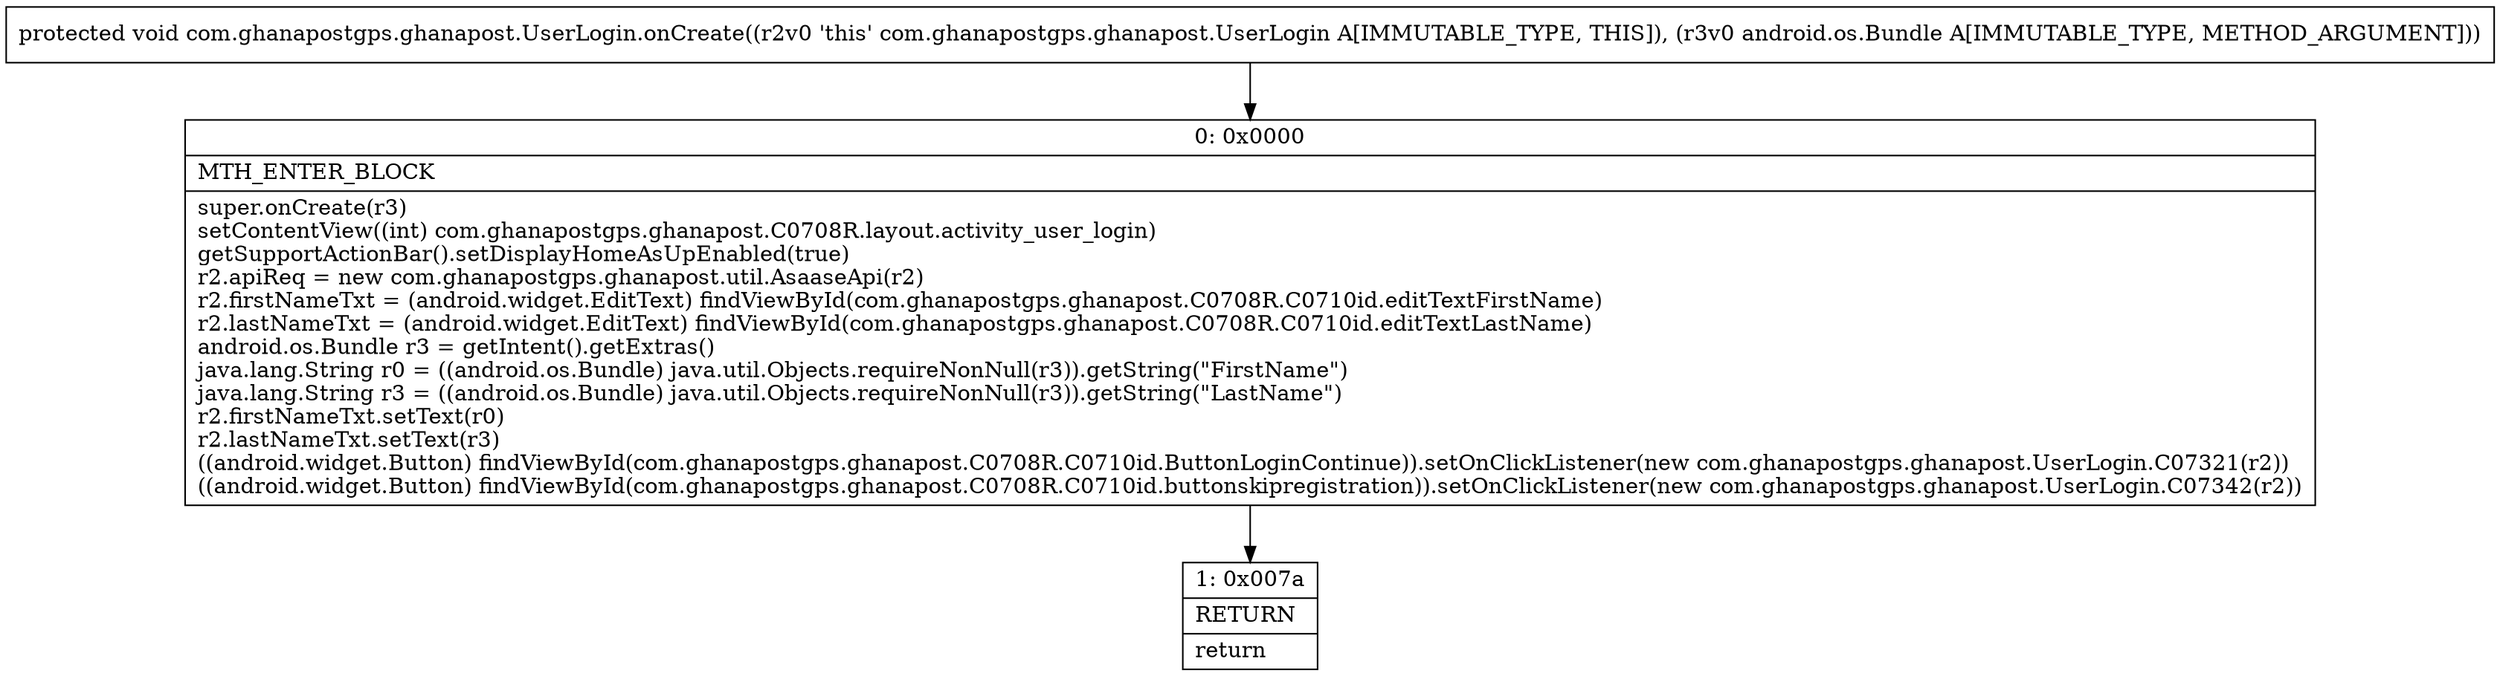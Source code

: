 digraph "CFG forcom.ghanapostgps.ghanapost.UserLogin.onCreate(Landroid\/os\/Bundle;)V" {
Node_0 [shape=record,label="{0\:\ 0x0000|MTH_ENTER_BLOCK\l|super.onCreate(r3)\lsetContentView((int) com.ghanapostgps.ghanapost.C0708R.layout.activity_user_login)\lgetSupportActionBar().setDisplayHomeAsUpEnabled(true)\lr2.apiReq = new com.ghanapostgps.ghanapost.util.AsaaseApi(r2)\lr2.firstNameTxt = (android.widget.EditText) findViewById(com.ghanapostgps.ghanapost.C0708R.C0710id.editTextFirstName)\lr2.lastNameTxt = (android.widget.EditText) findViewById(com.ghanapostgps.ghanapost.C0708R.C0710id.editTextLastName)\landroid.os.Bundle r3 = getIntent().getExtras()\ljava.lang.String r0 = ((android.os.Bundle) java.util.Objects.requireNonNull(r3)).getString(\"FirstName\")\ljava.lang.String r3 = ((android.os.Bundle) java.util.Objects.requireNonNull(r3)).getString(\"LastName\")\lr2.firstNameTxt.setText(r0)\lr2.lastNameTxt.setText(r3)\l((android.widget.Button) findViewById(com.ghanapostgps.ghanapost.C0708R.C0710id.ButtonLoginContinue)).setOnClickListener(new com.ghanapostgps.ghanapost.UserLogin.C07321(r2))\l((android.widget.Button) findViewById(com.ghanapostgps.ghanapost.C0708R.C0710id.buttonskipregistration)).setOnClickListener(new com.ghanapostgps.ghanapost.UserLogin.C07342(r2))\l}"];
Node_1 [shape=record,label="{1\:\ 0x007a|RETURN\l|return\l}"];
MethodNode[shape=record,label="{protected void com.ghanapostgps.ghanapost.UserLogin.onCreate((r2v0 'this' com.ghanapostgps.ghanapost.UserLogin A[IMMUTABLE_TYPE, THIS]), (r3v0 android.os.Bundle A[IMMUTABLE_TYPE, METHOD_ARGUMENT])) }"];
MethodNode -> Node_0;
Node_0 -> Node_1;
}

